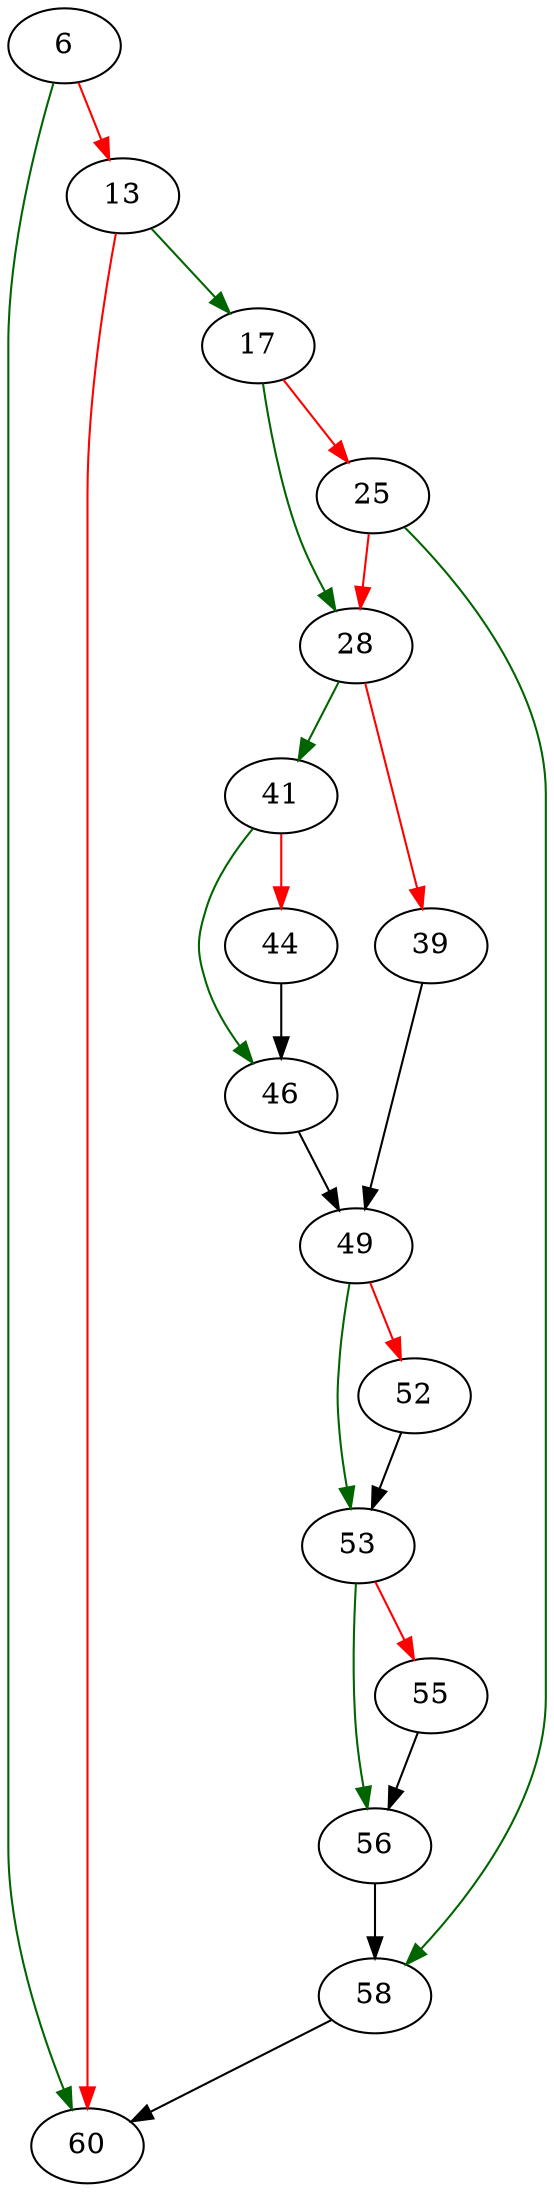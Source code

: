 strict digraph "force_linkat" {
	// Node definitions.
	6 [entry=true];
	60;
	13;
	17;
	28;
	25;
	58;
	41;
	39;
	49;
	46;
	44;
	53;
	52;
	56;
	55;

	// Edge definitions.
	6 -> 60 [
		color=darkgreen
		cond=true
	];
	6 -> 13 [
		color=red
		cond=false
	];
	13 -> 60 [
		color=red
		cond=false
	];
	13 -> 17 [
		color=darkgreen
		cond=true
	];
	17 -> 28 [
		color=darkgreen
		cond=true
	];
	17 -> 25 [
		color=red
		cond=false
	];
	28 -> 41 [
		color=darkgreen
		cond=true
	];
	28 -> 39 [
		color=red
		cond=false
	];
	25 -> 28 [
		color=red
		cond=false
	];
	25 -> 58 [
		color=darkgreen
		cond=true
	];
	58 -> 60;
	41 -> 46 [
		color=darkgreen
		cond=true
	];
	41 -> 44 [
		color=red
		cond=false
	];
	39 -> 49;
	49 -> 53 [
		color=darkgreen
		cond=true
	];
	49 -> 52 [
		color=red
		cond=false
	];
	46 -> 49;
	44 -> 46;
	53 -> 56 [
		color=darkgreen
		cond=true
	];
	53 -> 55 [
		color=red
		cond=false
	];
	52 -> 53;
	56 -> 58;
	55 -> 56;
}